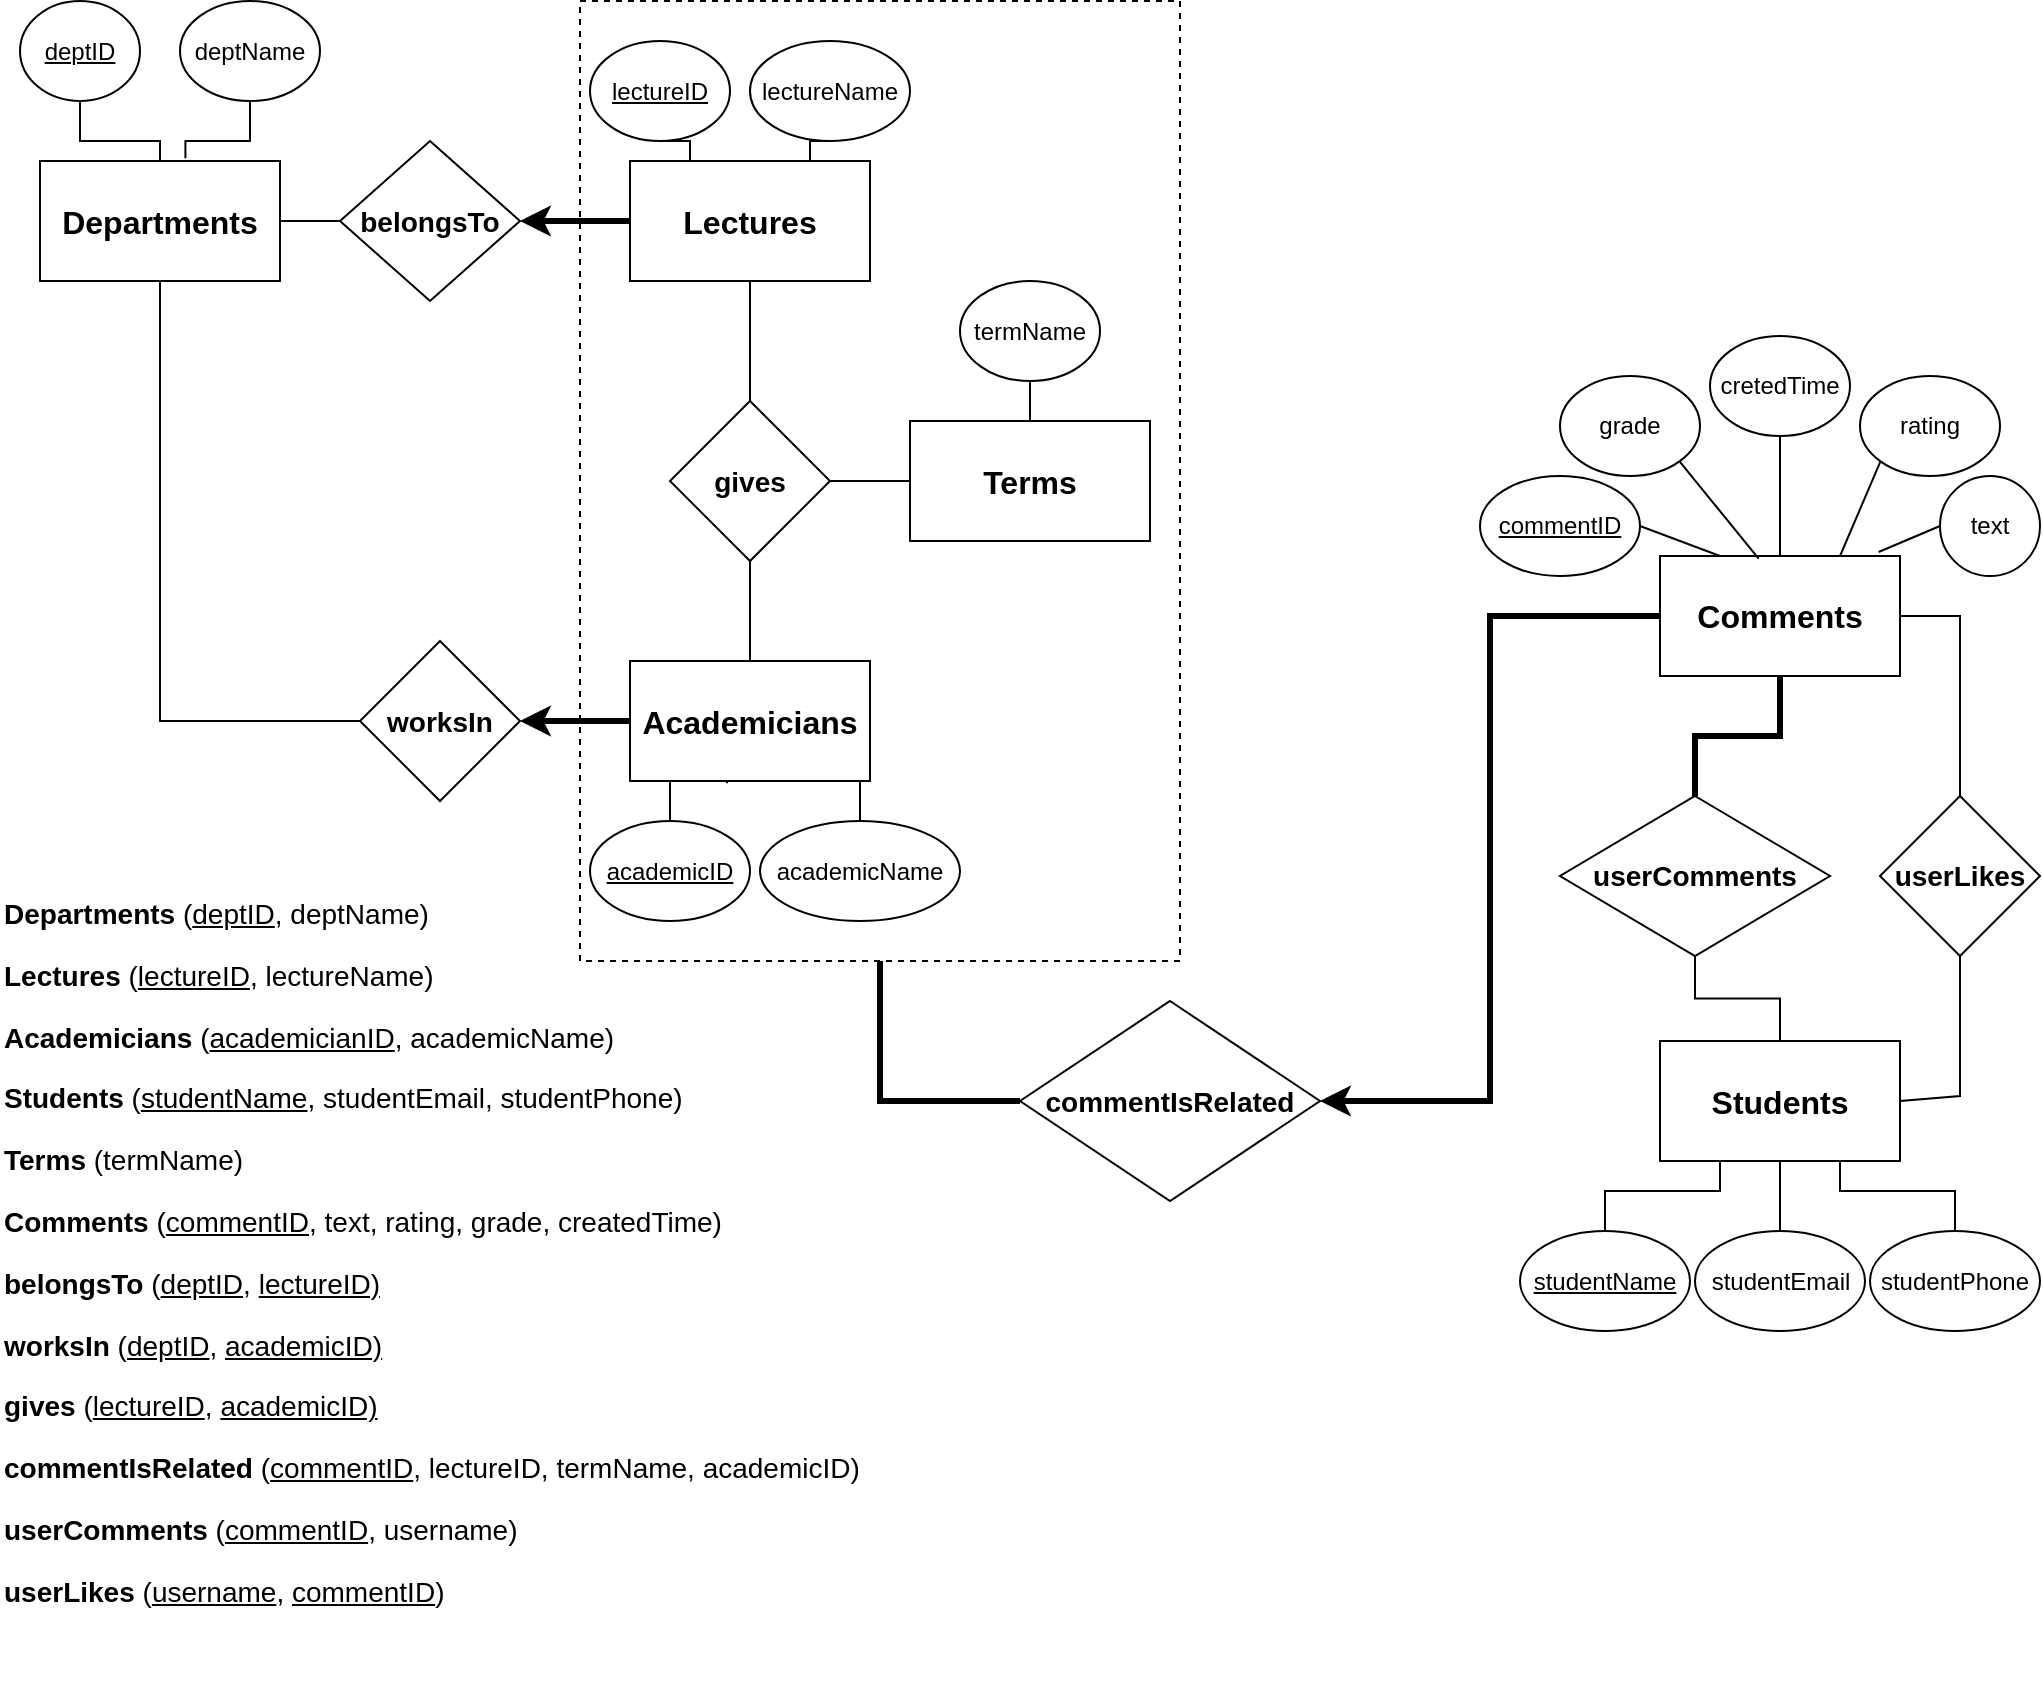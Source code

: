 <mxfile version="20.7.4" type="github">
  <diagram id="R2lEEEUBdFMjLlhIrx00" name="Page-1">
    <mxGraphModel dx="1122" dy="786" grid="1" gridSize="10" guides="1" tooltips="1" connect="1" arrows="1" fold="1" page="1" pageScale="1" pageWidth="1100" pageHeight="850" math="0" shadow="0" extFonts="Permanent Marker^https://fonts.googleapis.com/css?family=Permanent+Marker">
      <root>
        <mxCell id="0" />
        <mxCell id="1" parent="0" />
        <mxCell id="uNqa70icx-SkNa7gYbGT-13" value="" style="edgeStyle=orthogonalEdgeStyle;rounded=0;orthogonalLoop=1;jettySize=auto;html=1;endArrow=classic;endFill=1;startArrow=none;startFill=0;strokeWidth=3;" parent="1" source="uNqa70icx-SkNa7gYbGT-1" target="uNqa70icx-SkNa7gYbGT-12" edge="1">
          <mxGeometry relative="1" as="geometry" />
        </mxCell>
        <mxCell id="uNqa70icx-SkNa7gYbGT-16" value="" style="edgeStyle=orthogonalEdgeStyle;rounded=0;orthogonalLoop=1;jettySize=auto;html=1;strokeWidth=1;startArrow=none;startFill=0;endArrow=none;endFill=0;" parent="1" source="uNqa70icx-SkNa7gYbGT-1" target="uNqa70icx-SkNa7gYbGT-15" edge="1">
          <mxGeometry relative="1" as="geometry" />
        </mxCell>
        <mxCell id="uNqa70icx-SkNa7gYbGT-1" value="&lt;b&gt;&lt;font style=&quot;font-size: 16px;&quot;&gt;Academicians&lt;/font&gt;&lt;/b&gt;" style="rounded=0;whiteSpace=wrap;html=1;" parent="1" vertex="1">
          <mxGeometry x="325" y="342.5" width="120" height="60" as="geometry" />
        </mxCell>
        <mxCell id="uNqa70icx-SkNa7gYbGT-2" value="&lt;b&gt;&lt;font style=&quot;font-size: 16px;&quot;&gt;Lectures&lt;/font&gt;&lt;/b&gt;" style="rounded=0;whiteSpace=wrap;html=1;" parent="1" vertex="1">
          <mxGeometry x="325" y="92.5" width="120" height="60" as="geometry" />
        </mxCell>
        <mxCell id="8odl50McERZIscfm2UYv-11" style="edgeStyle=orthogonalEdgeStyle;rounded=0;orthogonalLoop=1;jettySize=auto;html=1;entryX=0.5;entryY=1;entryDx=0;entryDy=0;strokeWidth=1;startArrow=none;startFill=0;endArrow=none;endFill=0;" edge="1" parent="1" source="uNqa70icx-SkNa7gYbGT-3" target="uNqa70icx-SkNa7gYbGT-96">
          <mxGeometry relative="1" as="geometry" />
        </mxCell>
        <mxCell id="uNqa70icx-SkNa7gYbGT-3" value="&lt;font style=&quot;font-size: 16px;&quot;&gt;Students&lt;/font&gt;" style="rounded=0;whiteSpace=wrap;html=1;fontStyle=1" parent="1" vertex="1">
          <mxGeometry x="840" y="532.5" width="120" height="60" as="geometry" />
        </mxCell>
        <mxCell id="uNqa70icx-SkNa7gYbGT-6" value="" style="edgeStyle=orthogonalEdgeStyle;rounded=0;orthogonalLoop=1;jettySize=auto;html=1;endArrow=none;endFill=0;" parent="1" source="uNqa70icx-SkNa7gYbGT-4" target="uNqa70icx-SkNa7gYbGT-5" edge="1">
          <mxGeometry relative="1" as="geometry" />
        </mxCell>
        <mxCell id="uNqa70icx-SkNa7gYbGT-4" value="&lt;b&gt;&lt;font style=&quot;font-size: 16px;&quot;&gt;Departments&lt;/font&gt;&lt;/b&gt;" style="rounded=0;whiteSpace=wrap;html=1;" parent="1" vertex="1">
          <mxGeometry x="30" y="92.5" width="120" height="60" as="geometry" />
        </mxCell>
        <mxCell id="uNqa70icx-SkNa7gYbGT-9" style="edgeStyle=orthogonalEdgeStyle;rounded=0;orthogonalLoop=1;jettySize=auto;html=1;entryX=0;entryY=0.5;entryDx=0;entryDy=0;endArrow=none;endFill=0;strokeWidth=3;startArrow=classic;startFill=1;" parent="1" source="uNqa70icx-SkNa7gYbGT-5" target="uNqa70icx-SkNa7gYbGT-2" edge="1">
          <mxGeometry relative="1" as="geometry" />
        </mxCell>
        <mxCell id="uNqa70icx-SkNa7gYbGT-5" value="&lt;font style=&quot;font-size: 14px;&quot;&gt;belongsTo&lt;/font&gt;" style="rhombus;whiteSpace=wrap;html=1;rounded=0;fontStyle=1" parent="1" vertex="1">
          <mxGeometry x="180" y="82.5" width="90" height="80" as="geometry" />
        </mxCell>
        <mxCell id="uNqa70icx-SkNa7gYbGT-20" value="" style="rounded=0;whiteSpace=wrap;html=1;dashed=1;fillColor=none;" parent="1" vertex="1">
          <mxGeometry x="300" y="12.5" width="300" height="480" as="geometry" />
        </mxCell>
        <mxCell id="uNqa70icx-SkNa7gYbGT-14" style="edgeStyle=orthogonalEdgeStyle;rounded=0;orthogonalLoop=1;jettySize=auto;html=1;entryX=0.5;entryY=1;entryDx=0;entryDy=0;endArrow=none;endFill=0;" parent="1" source="uNqa70icx-SkNa7gYbGT-12" target="uNqa70icx-SkNa7gYbGT-4" edge="1">
          <mxGeometry relative="1" as="geometry" />
        </mxCell>
        <mxCell id="uNqa70icx-SkNa7gYbGT-12" value="&lt;font style=&quot;font-size: 14px;&quot;&gt;worksIn&lt;/font&gt;" style="rhombus;whiteSpace=wrap;html=1;rounded=0;fontStyle=1" parent="1" vertex="1">
          <mxGeometry x="190" y="332.5" width="80" height="80" as="geometry" />
        </mxCell>
        <mxCell id="uNqa70icx-SkNa7gYbGT-18" style="edgeStyle=orthogonalEdgeStyle;rounded=0;orthogonalLoop=1;jettySize=auto;html=1;entryX=0.5;entryY=1;entryDx=0;entryDy=0;strokeWidth=1;startArrow=none;startFill=0;endArrow=none;endFill=0;" parent="1" source="uNqa70icx-SkNa7gYbGT-15" target="uNqa70icx-SkNa7gYbGT-2" edge="1">
          <mxGeometry relative="1" as="geometry" />
        </mxCell>
        <mxCell id="uNqa70icx-SkNa7gYbGT-15" value="&lt;font style=&quot;font-size: 14px;&quot;&gt;gives&lt;/font&gt;" style="rhombus;whiteSpace=wrap;html=1;rounded=0;fontStyle=1" parent="1" vertex="1">
          <mxGeometry x="345" y="212.5" width="80" height="80" as="geometry" />
        </mxCell>
        <mxCell id="uNqa70icx-SkNa7gYbGT-88" style="edgeStyle=orthogonalEdgeStyle;rounded=0;orthogonalLoop=1;jettySize=auto;html=1;entryX=0.25;entryY=1;entryDx=0;entryDy=0;strokeWidth=1;fontSize=14;startArrow=none;startFill=0;endArrow=none;endFill=0;" parent="1" source="uNqa70icx-SkNa7gYbGT-27" target="uNqa70icx-SkNa7gYbGT-3" edge="1">
          <mxGeometry relative="1" as="geometry" />
        </mxCell>
        <mxCell id="uNqa70icx-SkNa7gYbGT-27" value="&lt;u&gt;studentName&lt;/u&gt;" style="ellipse;whiteSpace=wrap;html=1;fillColor=none;" parent="1" vertex="1">
          <mxGeometry x="770" y="627.5" width="85" height="50" as="geometry" />
        </mxCell>
        <mxCell id="uNqa70icx-SkNa7gYbGT-89" style="edgeStyle=orthogonalEdgeStyle;rounded=0;orthogonalLoop=1;jettySize=auto;html=1;entryX=0.5;entryY=1;entryDx=0;entryDy=0;strokeWidth=1;fontSize=14;startArrow=none;startFill=0;endArrow=none;endFill=0;" parent="1" source="uNqa70icx-SkNa7gYbGT-29" target="uNqa70icx-SkNa7gYbGT-3" edge="1">
          <mxGeometry relative="1" as="geometry" />
        </mxCell>
        <mxCell id="uNqa70icx-SkNa7gYbGT-29" value="studentEmail" style="ellipse;whiteSpace=wrap;html=1;fillColor=none;" parent="1" vertex="1">
          <mxGeometry x="857.5" y="627.5" width="85" height="50" as="geometry" />
        </mxCell>
        <mxCell id="8odl50McERZIscfm2UYv-9" style="edgeStyle=orthogonalEdgeStyle;rounded=0;orthogonalLoop=1;jettySize=auto;html=1;entryX=0.75;entryY=1;entryDx=0;entryDy=0;strokeWidth=1;startArrow=none;startFill=0;endArrow=none;endFill=0;" edge="1" parent="1" source="uNqa70icx-SkNa7gYbGT-30" target="uNqa70icx-SkNa7gYbGT-3">
          <mxGeometry relative="1" as="geometry" />
        </mxCell>
        <mxCell id="uNqa70icx-SkNa7gYbGT-30" value="studentPhone" style="ellipse;whiteSpace=wrap;html=1;fillColor=none;" parent="1" vertex="1">
          <mxGeometry x="945" y="627.5" width="85" height="50" as="geometry" />
        </mxCell>
        <mxCell id="uNqa70icx-SkNa7gYbGT-35" style="edgeStyle=orthogonalEdgeStyle;rounded=0;orthogonalLoop=1;jettySize=auto;html=1;exitX=0.5;exitY=1;exitDx=0;exitDy=0;strokeWidth=1;startArrow=none;startFill=0;endArrow=none;endFill=0;" parent="1" source="uNqa70icx-SkNa7gYbGT-31" target="uNqa70icx-SkNa7gYbGT-4" edge="1">
          <mxGeometry relative="1" as="geometry" />
        </mxCell>
        <mxCell id="uNqa70icx-SkNa7gYbGT-31" value="&lt;u&gt;deptID&lt;/u&gt;" style="ellipse;whiteSpace=wrap;html=1;fillColor=none;" parent="1" vertex="1">
          <mxGeometry x="20" y="12.5" width="60" height="50" as="geometry" />
        </mxCell>
        <mxCell id="uNqa70icx-SkNa7gYbGT-34" style="edgeStyle=orthogonalEdgeStyle;rounded=0;orthogonalLoop=1;jettySize=auto;html=1;exitX=0.5;exitY=1;exitDx=0;exitDy=0;entryX=0.606;entryY=-0.022;entryDx=0;entryDy=0;entryPerimeter=0;strokeWidth=1;startArrow=none;startFill=0;endArrow=none;endFill=0;" parent="1" source="uNqa70icx-SkNa7gYbGT-32" target="uNqa70icx-SkNa7gYbGT-4" edge="1">
          <mxGeometry relative="1" as="geometry" />
        </mxCell>
        <mxCell id="uNqa70icx-SkNa7gYbGT-32" value="deptName" style="ellipse;whiteSpace=wrap;html=1;fillColor=none;" parent="1" vertex="1">
          <mxGeometry x="100" y="12.5" width="70" height="50" as="geometry" />
        </mxCell>
        <mxCell id="uNqa70icx-SkNa7gYbGT-39" style="edgeStyle=orthogonalEdgeStyle;rounded=0;orthogonalLoop=1;jettySize=auto;html=1;exitX=0.5;exitY=1;exitDx=0;exitDy=0;entryX=0.25;entryY=0;entryDx=0;entryDy=0;strokeWidth=1;startArrow=none;startFill=0;endArrow=none;endFill=0;" parent="1" source="uNqa70icx-SkNa7gYbGT-36" target="uNqa70icx-SkNa7gYbGT-2" edge="1">
          <mxGeometry relative="1" as="geometry" />
        </mxCell>
        <mxCell id="uNqa70icx-SkNa7gYbGT-36" value="&lt;u&gt;lectureID&lt;/u&gt;" style="ellipse;whiteSpace=wrap;html=1;fillColor=none;" parent="1" vertex="1">
          <mxGeometry x="305" y="32.5" width="70" height="50" as="geometry" />
        </mxCell>
        <mxCell id="uNqa70icx-SkNa7gYbGT-40" style="edgeStyle=orthogonalEdgeStyle;rounded=0;orthogonalLoop=1;jettySize=auto;html=1;exitX=0.5;exitY=1;exitDx=0;exitDy=0;entryX=0.75;entryY=0;entryDx=0;entryDy=0;strokeWidth=1;startArrow=none;startFill=0;endArrow=none;endFill=0;" parent="1" source="uNqa70icx-SkNa7gYbGT-37" target="uNqa70icx-SkNa7gYbGT-2" edge="1">
          <mxGeometry relative="1" as="geometry" />
        </mxCell>
        <mxCell id="uNqa70icx-SkNa7gYbGT-37" value="lectureName" style="ellipse;whiteSpace=wrap;html=1;fillColor=none;" parent="1" vertex="1">
          <mxGeometry x="385" y="32.5" width="80" height="50" as="geometry" />
        </mxCell>
        <mxCell id="uNqa70icx-SkNa7gYbGT-43" style="edgeStyle=orthogonalEdgeStyle;rounded=0;orthogonalLoop=1;jettySize=auto;html=1;entryX=0.404;entryY=1.018;entryDx=0;entryDy=0;entryPerimeter=0;strokeWidth=1;startArrow=none;startFill=0;endArrow=none;endFill=0;" parent="1" source="uNqa70icx-SkNa7gYbGT-41" target="uNqa70icx-SkNa7gYbGT-1" edge="1">
          <mxGeometry relative="1" as="geometry" />
        </mxCell>
        <mxCell id="uNqa70icx-SkNa7gYbGT-41" value="&lt;u&gt;academicID&lt;/u&gt;" style="ellipse;whiteSpace=wrap;html=1;fillColor=none;" parent="1" vertex="1">
          <mxGeometry x="305" y="422.5" width="80" height="50" as="geometry" />
        </mxCell>
        <mxCell id="uNqa70icx-SkNa7gYbGT-45" value="" style="edgeStyle=orthogonalEdgeStyle;rounded=0;orthogonalLoop=1;jettySize=auto;html=1;strokeWidth=1;startArrow=none;startFill=0;endArrow=none;endFill=0;" parent="1" source="uNqa70icx-SkNa7gYbGT-42" target="uNqa70icx-SkNa7gYbGT-1" edge="1">
          <mxGeometry relative="1" as="geometry" />
        </mxCell>
        <mxCell id="uNqa70icx-SkNa7gYbGT-42" value="academicName" style="ellipse;whiteSpace=wrap;html=1;fillColor=none;" parent="1" vertex="1">
          <mxGeometry x="390" y="422.5" width="100" height="50" as="geometry" />
        </mxCell>
        <mxCell id="uNqa70icx-SkNa7gYbGT-53" value="&lt;u&gt;commentID&lt;/u&gt;" style="ellipse;whiteSpace=wrap;html=1;fillColor=none;" parent="1" vertex="1">
          <mxGeometry x="750" y="250" width="80" height="50" as="geometry" />
        </mxCell>
        <mxCell id="uNqa70icx-SkNa7gYbGT-54" value="text" style="ellipse;whiteSpace=wrap;html=1;fillColor=none;" parent="1" vertex="1">
          <mxGeometry x="980" y="250" width="50" height="50" as="geometry" />
        </mxCell>
        <mxCell id="uNqa70icx-SkNa7gYbGT-55" value="rating" style="ellipse;whiteSpace=wrap;html=1;fillColor=none;" parent="1" vertex="1">
          <mxGeometry x="940" y="200" width="70" height="50" as="geometry" />
        </mxCell>
        <mxCell id="uNqa70icx-SkNa7gYbGT-56" value="grade" style="ellipse;whiteSpace=wrap;html=1;fillColor=none;" parent="1" vertex="1">
          <mxGeometry x="790" y="200" width="70" height="50" as="geometry" />
        </mxCell>
        <mxCell id="uNqa70icx-SkNa7gYbGT-65" value="" style="endArrow=none;html=1;rounded=0;strokeWidth=1;exitX=1;exitY=1;exitDx=0;exitDy=0;entryX=0.411;entryY=0.022;entryDx=0;entryDy=0;entryPerimeter=0;" parent="1" source="uNqa70icx-SkNa7gYbGT-56" target="uNqa70icx-SkNa7gYbGT-92" edge="1">
          <mxGeometry width="50" height="50" relative="1" as="geometry">
            <mxPoint x="670" y="620" as="sourcePoint" />
            <mxPoint x="837.241" y="517.241" as="targetPoint" />
          </mxGeometry>
        </mxCell>
        <mxCell id="uNqa70icx-SkNa7gYbGT-66" value="" style="endArrow=none;html=1;rounded=0;strokeWidth=1;exitX=0;exitY=1;exitDx=0;exitDy=0;entryX=0.75;entryY=0;entryDx=0;entryDy=0;" parent="1" source="uNqa70icx-SkNa7gYbGT-55" target="uNqa70icx-SkNa7gYbGT-92" edge="1">
          <mxGeometry width="50" height="50" relative="1" as="geometry">
            <mxPoint x="670" y="620" as="sourcePoint" />
            <mxPoint x="842.759" y="517.241" as="targetPoint" />
          </mxGeometry>
        </mxCell>
        <mxCell id="uNqa70icx-SkNa7gYbGT-67" value="" style="endArrow=none;html=1;rounded=0;strokeWidth=1;entryX=0.911;entryY=-0.033;entryDx=0;entryDy=0;exitX=0;exitY=0.5;exitDx=0;exitDy=0;entryPerimeter=0;" parent="1" source="uNqa70icx-SkNa7gYbGT-54" target="uNqa70icx-SkNa7gYbGT-92" edge="1">
          <mxGeometry width="50" height="50" relative="1" as="geometry">
            <mxPoint x="670" y="620" as="sourcePoint" />
            <mxPoint x="860" y="500" as="targetPoint" />
          </mxGeometry>
        </mxCell>
        <mxCell id="uNqa70icx-SkNa7gYbGT-68" value="" style="endArrow=none;html=1;rounded=0;strokeWidth=1;entryX=0.25;entryY=0;entryDx=0;entryDy=0;exitX=1;exitY=0.5;exitDx=0;exitDy=0;" parent="1" source="uNqa70icx-SkNa7gYbGT-53" target="uNqa70icx-SkNa7gYbGT-92" edge="1">
          <mxGeometry width="50" height="50" relative="1" as="geometry">
            <mxPoint x="670" y="620" as="sourcePoint" />
            <mxPoint x="820" y="500" as="targetPoint" />
          </mxGeometry>
        </mxCell>
        <mxCell id="uNqa70icx-SkNa7gYbGT-70" value="&lt;p style=&quot;font-size: 14px;&quot;&gt;&lt;font style=&quot;font-size: 14px;&quot;&gt;&lt;strong style=&quot;&quot;&gt;Departments &lt;/strong&gt;(&lt;u style=&quot;&quot;&gt;deptID&lt;/u&gt;, deptName)&lt;/font&gt;&lt;/p&gt;&lt;p style=&quot;font-size: 14px;&quot;&gt;&lt;font style=&quot;font-size: 14px;&quot;&gt;&lt;strong&gt;Lectures&amp;nbsp;&lt;/strong&gt;(&lt;u&gt;lectureID&lt;/u&gt;, lectureName)&lt;/font&gt;&lt;/p&gt;&lt;p style=&quot;font-size: 14px;&quot;&gt;&lt;font style=&quot;font-size: 14px;&quot;&gt;&lt;strong&gt;Academicians&amp;nbsp;&lt;/strong&gt;(&lt;u&gt;academicianID&lt;/u&gt;, academicName)&lt;/font&gt;&lt;/p&gt;&lt;p style=&quot;font-size: 14px;&quot;&gt;&lt;font style=&quot;font-size: 14px;&quot;&gt;&lt;strong&gt;Students&amp;nbsp;&lt;/strong&gt;(&lt;u&gt;studentName&lt;/u&gt;, studentEmail, studentPhone)&lt;/font&gt;&lt;/p&gt;&lt;p style=&quot;font-size: 14px;&quot;&gt;&lt;b&gt;Terms &lt;/b&gt;(termName)&lt;/p&gt;&lt;p style=&quot;font-size: 14px;&quot;&gt;&lt;b style=&quot;border-color: var(--border-color);&quot;&gt;Comments&amp;nbsp;&lt;/b&gt;(&lt;u style=&quot;border-color: var(--border-color);&quot;&gt;commentID&lt;/u&gt;,&amp;nbsp;text, rating, grade, createdTime)&lt;br&gt;&lt;/p&gt;&lt;p style=&quot;font-size: 14px;&quot;&gt;&lt;font style=&quot;font-size: 14px;&quot;&gt;&lt;b style=&quot;background-color: initial;&quot;&gt;belongsTo &lt;/b&gt;&lt;span style=&quot;background-color: initial;&quot;&gt;(&lt;/span&gt;&lt;u style=&quot;background-color: initial;&quot;&gt;deptID&lt;/u&gt;&lt;span style=&quot;background-color: initial;&quot;&gt;, &lt;/span&gt;&lt;u style=&quot;background-color: initial;&quot;&gt;lectureID)&lt;/u&gt;&lt;br&gt;&lt;/font&gt;&lt;/p&gt;&lt;p style=&quot;font-size: 14px;&quot;&gt;&lt;span style=&quot;background-color: initial;&quot;&gt;&lt;font style=&quot;font-size: 14px;&quot;&gt;&lt;b style=&quot;&quot;&gt;worksIn&lt;/b&gt;&amp;nbsp;(&lt;u&gt;deptID&lt;/u&gt;, &lt;u&gt;academicID)&lt;/u&gt;&lt;/font&gt;&lt;/span&gt;&lt;/p&gt;&lt;p style=&quot;font-size: 14px;&quot;&gt;&lt;font style=&quot;font-size: 14px;&quot;&gt;&lt;b&gt;gives&lt;/b&gt;&amp;nbsp;(&lt;u&gt;lectureID&lt;/u&gt;, &lt;u&gt;academicID)&lt;/u&gt;&lt;/font&gt;&lt;/p&gt;&lt;p style=&quot;font-size: 14px;&quot;&gt;&lt;font style=&quot;font-size: 14px;&quot;&gt;&lt;b style=&quot;&quot;&gt;commentIsRelated&lt;/b&gt;&amp;nbsp;(&lt;u&gt;commentID&lt;/u&gt;, lectureID, termName, academicID)&lt;/font&gt;&lt;/p&gt;&lt;p style=&quot;font-size: 14px;&quot;&gt;&lt;font style=&quot;font-size: 14px;&quot;&gt;&lt;b style=&quot;&quot;&gt;userComments&lt;/b&gt;&amp;nbsp;(&lt;u&gt;commentID&lt;/u&gt;, username)&lt;/font&gt;&lt;/p&gt;&lt;p style=&quot;font-size: 14px;&quot;&gt;&lt;font style=&quot;font-size: 14px;&quot;&gt;&lt;span style=&quot;font-weight: bold;&quot;&gt;userLikes&lt;/span&gt;&amp;nbsp;(&lt;u&gt;username&lt;/u&gt;, &lt;u&gt;commentID&lt;/u&gt;)&lt;/font&gt;&lt;/p&gt;&lt;p style=&quot;font-size: 14px;&quot;&gt;&lt;br&gt;&lt;/p&gt;" style="text;whiteSpace=wrap;html=1;strokeWidth=1;" parent="1" vertex="1">
          <mxGeometry x="10" y="440" width="430" height="380" as="geometry" />
        </mxCell>
        <mxCell id="uNqa70icx-SkNa7gYbGT-72" style="edgeStyle=orthogonalEdgeStyle;rounded=0;orthogonalLoop=1;jettySize=auto;html=1;strokeWidth=1;startArrow=none;startFill=0;endArrow=none;endFill=0;entryX=0.5;entryY=0;entryDx=0;entryDy=0;" parent="1" source="uNqa70icx-SkNa7gYbGT-71" target="uNqa70icx-SkNa7gYbGT-92" edge="1">
          <mxGeometry relative="1" as="geometry">
            <mxPoint x="840" y="520" as="targetPoint" />
          </mxGeometry>
        </mxCell>
        <mxCell id="uNqa70icx-SkNa7gYbGT-71" value="cretedTime" style="ellipse;whiteSpace=wrap;html=1;fillColor=none;" parent="1" vertex="1">
          <mxGeometry x="865" y="180" width="70" height="50" as="geometry" />
        </mxCell>
        <mxCell id="uNqa70icx-SkNa7gYbGT-80" style="edgeStyle=orthogonalEdgeStyle;rounded=0;orthogonalLoop=1;jettySize=auto;html=1;entryX=1;entryY=0.5;entryDx=0;entryDy=0;strokeWidth=1;fontSize=14;startArrow=none;startFill=0;endArrow=none;endFill=0;" parent="1" source="uNqa70icx-SkNa7gYbGT-73" target="uNqa70icx-SkNa7gYbGT-15" edge="1">
          <mxGeometry relative="1" as="geometry" />
        </mxCell>
        <mxCell id="uNqa70icx-SkNa7gYbGT-73" value="&lt;b&gt;&lt;font style=&quot;font-size: 16px;&quot;&gt;Terms&lt;/font&gt;&lt;/b&gt;" style="rounded=0;whiteSpace=wrap;html=1;strokeWidth=1;fontSize=14;fillColor=none;" parent="1" vertex="1">
          <mxGeometry x="465" y="222.5" width="120" height="60" as="geometry" />
        </mxCell>
        <mxCell id="uNqa70icx-SkNa7gYbGT-79" style="edgeStyle=orthogonalEdgeStyle;rounded=0;orthogonalLoop=1;jettySize=auto;html=1;strokeWidth=1;fontSize=14;startArrow=none;startFill=0;endArrow=none;endFill=0;entryX=0.75;entryY=0;entryDx=0;entryDy=0;" parent="1" source="uNqa70icx-SkNa7gYbGT-75" target="uNqa70icx-SkNa7gYbGT-73" edge="1">
          <mxGeometry relative="1" as="geometry" />
        </mxCell>
        <mxCell id="uNqa70icx-SkNa7gYbGT-75" value="termName" style="ellipse;whiteSpace=wrap;html=1;fillColor=none;" parent="1" vertex="1">
          <mxGeometry x="490" y="152.5" width="70" height="50" as="geometry" />
        </mxCell>
        <mxCell id="8odl50McERZIscfm2UYv-21" style="edgeStyle=orthogonalEdgeStyle;rounded=0;orthogonalLoop=1;jettySize=auto;html=1;entryX=1;entryY=0.5;entryDx=0;entryDy=0;strokeWidth=3;fontSize=14;startArrow=none;startFill=0;endArrow=classic;endFill=1;" edge="1" parent="1" source="uNqa70icx-SkNa7gYbGT-92" target="8odl50McERZIscfm2UYv-1">
          <mxGeometry relative="1" as="geometry" />
        </mxCell>
        <mxCell id="uNqa70icx-SkNa7gYbGT-92" value="&lt;font style=&quot;font-size: 16px;&quot;&gt;Comments&lt;/font&gt;" style="rounded=0;whiteSpace=wrap;html=1;strokeWidth=1;fontSize=14;fillColor=none;fontStyle=1" parent="1" vertex="1">
          <mxGeometry x="840" y="290" width="120" height="60" as="geometry" />
        </mxCell>
        <mxCell id="uNqa70icx-SkNa7gYbGT-99" style="edgeStyle=orthogonalEdgeStyle;rounded=0;orthogonalLoop=1;jettySize=auto;html=1;exitX=0.5;exitY=0;exitDx=0;exitDy=0;entryX=0.5;entryY=1;entryDx=0;entryDy=0;strokeWidth=3;fontSize=14;startArrow=none;startFill=0;endArrow=none;endFill=0;" parent="1" source="uNqa70icx-SkNa7gYbGT-96" target="uNqa70icx-SkNa7gYbGT-92" edge="1">
          <mxGeometry relative="1" as="geometry" />
        </mxCell>
        <mxCell id="uNqa70icx-SkNa7gYbGT-96" value="userComments" style="rhombus;whiteSpace=wrap;html=1;strokeWidth=1;fontSize=14;fillColor=none;fontStyle=1" parent="1" vertex="1">
          <mxGeometry x="790" y="410" width="135" height="80" as="geometry" />
        </mxCell>
        <mxCell id="8odl50McERZIscfm2UYv-8" style="edgeStyle=orthogonalEdgeStyle;rounded=0;orthogonalLoop=1;jettySize=auto;html=1;strokeWidth=3;startArrow=none;startFill=0;endArrow=none;endFill=0;exitX=0;exitY=0.5;exitDx=0;exitDy=0;" edge="1" parent="1" source="8odl50McERZIscfm2UYv-1" target="uNqa70icx-SkNa7gYbGT-20">
          <mxGeometry relative="1" as="geometry">
            <mxPoint x="710" y="250" as="targetPoint" />
          </mxGeometry>
        </mxCell>
        <mxCell id="8odl50McERZIscfm2UYv-1" value="&lt;font style=&quot;font-size: 14px;&quot;&gt;commentIsRelated&lt;/font&gt;" style="rhombus;whiteSpace=wrap;html=1;fontStyle=1" vertex="1" parent="1">
          <mxGeometry x="520" y="512.5" width="150" height="100" as="geometry" />
        </mxCell>
        <mxCell id="8odl50McERZIscfm2UYv-12" value="&lt;font style=&quot;font-size: 14px;&quot;&gt;userLikes&lt;/font&gt;" style="rhombus;whiteSpace=wrap;html=1;fontStyle=1" vertex="1" parent="1">
          <mxGeometry x="950" y="410" width="80" height="80" as="geometry" />
        </mxCell>
        <mxCell id="8odl50McERZIscfm2UYv-16" value="" style="endArrow=none;html=1;rounded=0;strokeWidth=1;entryX=0.5;entryY=0;entryDx=0;entryDy=0;exitX=1;exitY=0.5;exitDx=0;exitDy=0;" edge="1" parent="1" source="uNqa70icx-SkNa7gYbGT-92" target="8odl50McERZIscfm2UYv-12">
          <mxGeometry width="50" height="50" relative="1" as="geometry">
            <mxPoint x="680" y="610" as="sourcePoint" />
            <mxPoint x="730" y="560" as="targetPoint" />
            <Array as="points">
              <mxPoint x="990" y="320" />
            </Array>
          </mxGeometry>
        </mxCell>
        <mxCell id="8odl50McERZIscfm2UYv-17" value="" style="endArrow=none;html=1;rounded=0;strokeWidth=1;entryX=0.5;entryY=1;entryDx=0;entryDy=0;exitX=1;exitY=0.5;exitDx=0;exitDy=0;" edge="1" parent="1" source="uNqa70icx-SkNa7gYbGT-3" target="8odl50McERZIscfm2UYv-12">
          <mxGeometry width="50" height="50" relative="1" as="geometry">
            <mxPoint x="790" y="540" as="sourcePoint" />
            <mxPoint x="840" y="490" as="targetPoint" />
            <Array as="points">
              <mxPoint x="990" y="560" />
            </Array>
          </mxGeometry>
        </mxCell>
      </root>
    </mxGraphModel>
  </diagram>
</mxfile>
